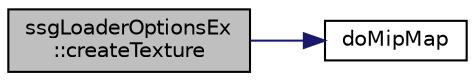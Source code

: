 digraph "ssgLoaderOptionsEx::createTexture"
{
  edge [fontname="Helvetica",fontsize="10",labelfontname="Helvetica",labelfontsize="10"];
  node [fontname="Helvetica",fontsize="10",shape=record];
  rankdir="LR";
  Node1 [label="ssgLoaderOptionsEx\l::createTexture",height=0.2,width=0.4,color="black", fillcolor="grey75", style="filled", fontcolor="black"];
  Node1 -> Node2 [color="midnightblue",fontsize="10",style="solid",fontname="Helvetica"];
  Node2 [label="doMipMap",height=0.2,width=0.4,color="black", fillcolor="white", style="filled",URL="$grtexture_8cpp.html#a191c746622c1adf361ed3c36689c2cdc"];
}
